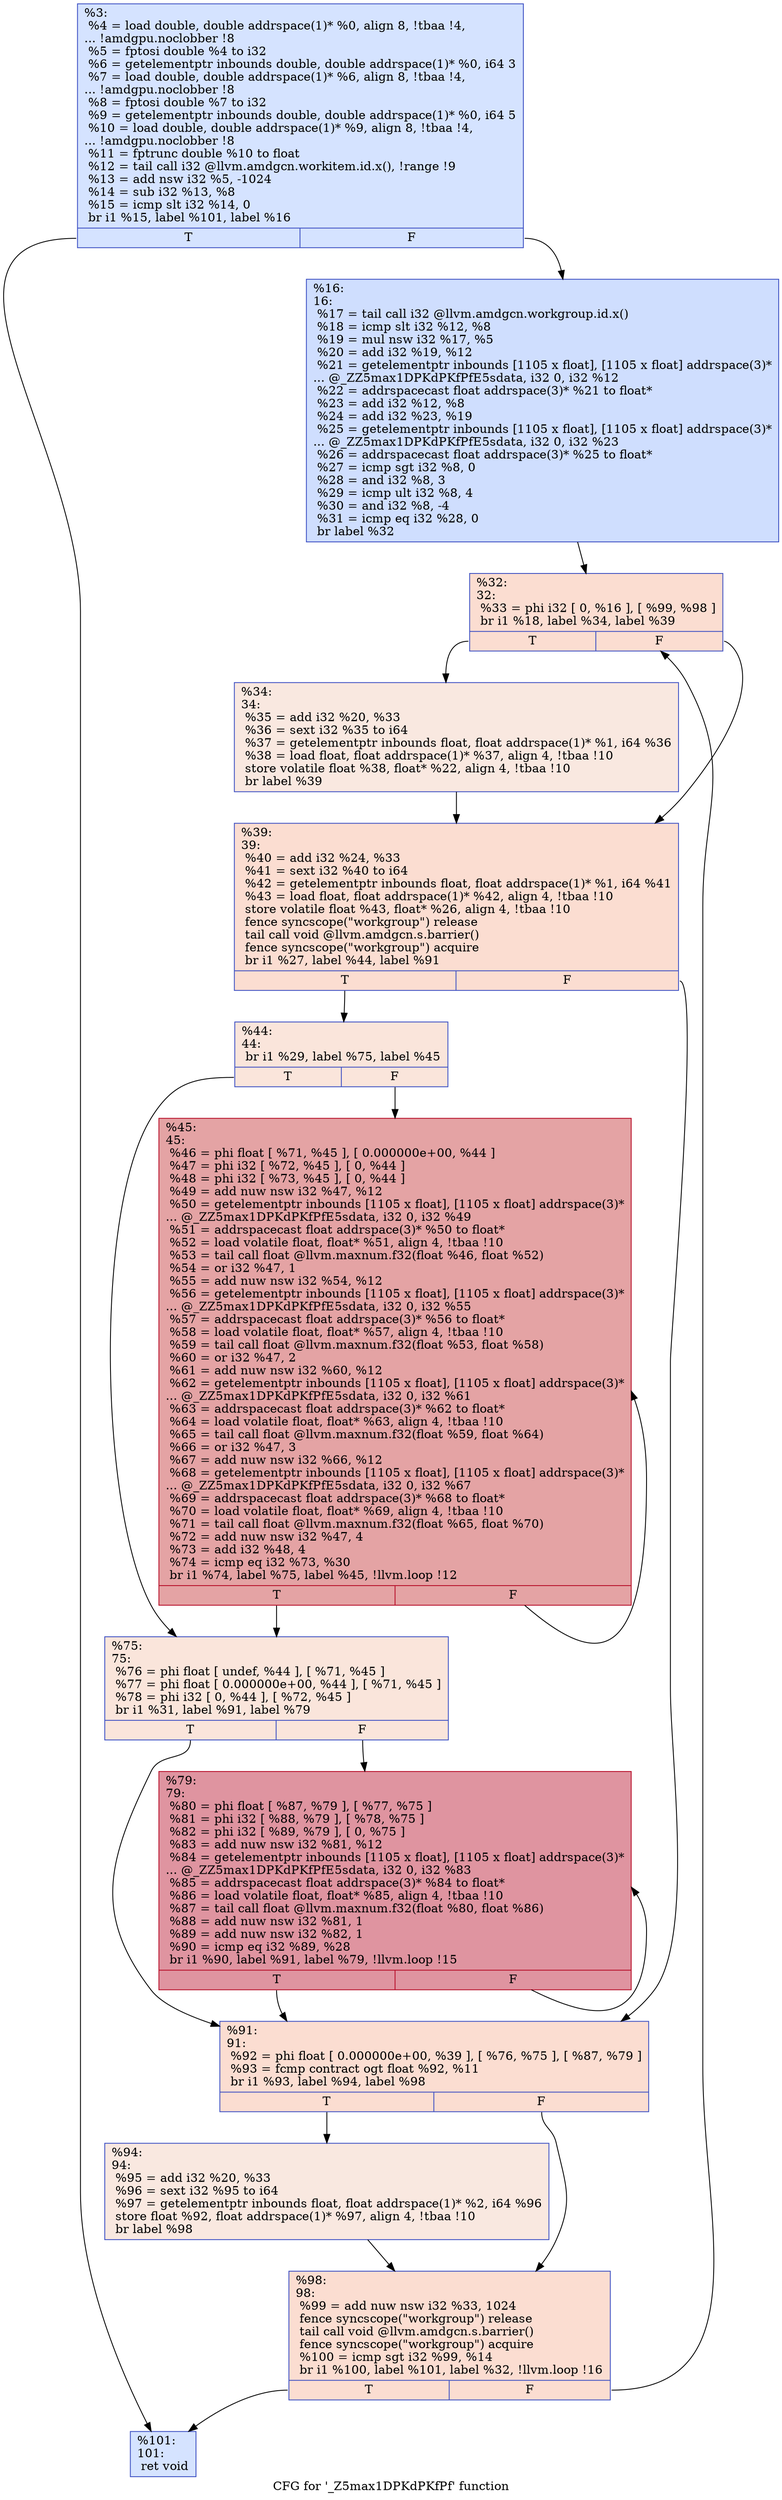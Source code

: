 digraph "CFG for '_Z5max1DPKdPKfPf' function" {
	label="CFG for '_Z5max1DPKdPKfPf' function";

	Node0x6131020 [shape=record,color="#3d50c3ff", style=filled, fillcolor="#a1c0ff70",label="{%3:\l  %4 = load double, double addrspace(1)* %0, align 8, !tbaa !4,\l... !amdgpu.noclobber !8\l  %5 = fptosi double %4 to i32\l  %6 = getelementptr inbounds double, double addrspace(1)* %0, i64 3\l  %7 = load double, double addrspace(1)* %6, align 8, !tbaa !4,\l... !amdgpu.noclobber !8\l  %8 = fptosi double %7 to i32\l  %9 = getelementptr inbounds double, double addrspace(1)* %0, i64 5\l  %10 = load double, double addrspace(1)* %9, align 8, !tbaa !4,\l... !amdgpu.noclobber !8\l  %11 = fptrunc double %10 to float\l  %12 = tail call i32 @llvm.amdgcn.workitem.id.x(), !range !9\l  %13 = add nsw i32 %5, -1024\l  %14 = sub i32 %13, %8\l  %15 = icmp slt i32 %14, 0\l  br i1 %15, label %101, label %16\l|{<s0>T|<s1>F}}"];
	Node0x6131020:s0 -> Node0x61339d0;
	Node0x6131020:s1 -> Node0x6133a60;
	Node0x6133a60 [shape=record,color="#3d50c3ff", style=filled, fillcolor="#93b5fe70",label="{%16:\l16:                                               \l  %17 = tail call i32 @llvm.amdgcn.workgroup.id.x()\l  %18 = icmp slt i32 %12, %8\l  %19 = mul nsw i32 %17, %5\l  %20 = add i32 %19, %12\l  %21 = getelementptr inbounds [1105 x float], [1105 x float] addrspace(3)*\l... @_ZZ5max1DPKdPKfPfE5sdata, i32 0, i32 %12\l  %22 = addrspacecast float addrspace(3)* %21 to float*\l  %23 = add i32 %12, %8\l  %24 = add i32 %23, %19\l  %25 = getelementptr inbounds [1105 x float], [1105 x float] addrspace(3)*\l... @_ZZ5max1DPKdPKfPfE5sdata, i32 0, i32 %23\l  %26 = addrspacecast float addrspace(3)* %25 to float*\l  %27 = icmp sgt i32 %8, 0\l  %28 = and i32 %8, 3\l  %29 = icmp ult i32 %8, 4\l  %30 = and i32 %8, -4\l  %31 = icmp eq i32 %28, 0\l  br label %32\l}"];
	Node0x6133a60 -> Node0x61346d0;
	Node0x61346d0 [shape=record,color="#3d50c3ff", style=filled, fillcolor="#f7b39670",label="{%32:\l32:                                               \l  %33 = phi i32 [ 0, %16 ], [ %99, %98 ]\l  br i1 %18, label %34, label %39\l|{<s0>T|<s1>F}}"];
	Node0x61346d0:s0 -> Node0x6134a00;
	Node0x61346d0:s1 -> Node0x6134a90;
	Node0x6134a00 [shape=record,color="#3d50c3ff", style=filled, fillcolor="#f1ccb870",label="{%34:\l34:                                               \l  %35 = add i32 %20, %33\l  %36 = sext i32 %35 to i64\l  %37 = getelementptr inbounds float, float addrspace(1)* %1, i64 %36\l  %38 = load float, float addrspace(1)* %37, align 4, !tbaa !10\l  store volatile float %38, float* %22, align 4, !tbaa !10\l  br label %39\l}"];
	Node0x6134a00 -> Node0x6134a90;
	Node0x6134a90 [shape=record,color="#3d50c3ff", style=filled, fillcolor="#f7b39670",label="{%39:\l39:                                               \l  %40 = add i32 %24, %33\l  %41 = sext i32 %40 to i64\l  %42 = getelementptr inbounds float, float addrspace(1)* %1, i64 %41\l  %43 = load float, float addrspace(1)* %42, align 4, !tbaa !10\l  store volatile float %43, float* %26, align 4, !tbaa !10\l  fence syncscope(\"workgroup\") release\l  tail call void @llvm.amdgcn.s.barrier()\l  fence syncscope(\"workgroup\") acquire\l  br i1 %27, label %44, label %91\l|{<s0>T|<s1>F}}"];
	Node0x6134a90:s0 -> Node0x6135b50;
	Node0x6134a90:s1 -> Node0x6135be0;
	Node0x6135b50 [shape=record,color="#3d50c3ff", style=filled, fillcolor="#f4c5ad70",label="{%44:\l44:                                               \l  br i1 %29, label %75, label %45\l|{<s0>T|<s1>F}}"];
	Node0x6135b50:s0 -> Node0x6135d20;
	Node0x6135b50:s1 -> Node0x6135d70;
	Node0x6135d70 [shape=record,color="#b70d28ff", style=filled, fillcolor="#c32e3170",label="{%45:\l45:                                               \l  %46 = phi float [ %71, %45 ], [ 0.000000e+00, %44 ]\l  %47 = phi i32 [ %72, %45 ], [ 0, %44 ]\l  %48 = phi i32 [ %73, %45 ], [ 0, %44 ]\l  %49 = add nuw nsw i32 %47, %12\l  %50 = getelementptr inbounds [1105 x float], [1105 x float] addrspace(3)*\l... @_ZZ5max1DPKdPKfPfE5sdata, i32 0, i32 %49\l  %51 = addrspacecast float addrspace(3)* %50 to float*\l  %52 = load volatile float, float* %51, align 4, !tbaa !10\l  %53 = tail call float @llvm.maxnum.f32(float %46, float %52)\l  %54 = or i32 %47, 1\l  %55 = add nuw nsw i32 %54, %12\l  %56 = getelementptr inbounds [1105 x float], [1105 x float] addrspace(3)*\l... @_ZZ5max1DPKdPKfPfE5sdata, i32 0, i32 %55\l  %57 = addrspacecast float addrspace(3)* %56 to float*\l  %58 = load volatile float, float* %57, align 4, !tbaa !10\l  %59 = tail call float @llvm.maxnum.f32(float %53, float %58)\l  %60 = or i32 %47, 2\l  %61 = add nuw nsw i32 %60, %12\l  %62 = getelementptr inbounds [1105 x float], [1105 x float] addrspace(3)*\l... @_ZZ5max1DPKdPKfPfE5sdata, i32 0, i32 %61\l  %63 = addrspacecast float addrspace(3)* %62 to float*\l  %64 = load volatile float, float* %63, align 4, !tbaa !10\l  %65 = tail call float @llvm.maxnum.f32(float %59, float %64)\l  %66 = or i32 %47, 3\l  %67 = add nuw nsw i32 %66, %12\l  %68 = getelementptr inbounds [1105 x float], [1105 x float] addrspace(3)*\l... @_ZZ5max1DPKdPKfPfE5sdata, i32 0, i32 %67\l  %69 = addrspacecast float addrspace(3)* %68 to float*\l  %70 = load volatile float, float* %69, align 4, !tbaa !10\l  %71 = tail call float @llvm.maxnum.f32(float %65, float %70)\l  %72 = add nuw nsw i32 %47, 4\l  %73 = add i32 %48, 4\l  %74 = icmp eq i32 %73, %30\l  br i1 %74, label %75, label %45, !llvm.loop !12\l|{<s0>T|<s1>F}}"];
	Node0x6135d70:s0 -> Node0x6135d20;
	Node0x6135d70:s1 -> Node0x6135d70;
	Node0x6135d20 [shape=record,color="#3d50c3ff", style=filled, fillcolor="#f4c5ad70",label="{%75:\l75:                                               \l  %76 = phi float [ undef, %44 ], [ %71, %45 ]\l  %77 = phi float [ 0.000000e+00, %44 ], [ %71, %45 ]\l  %78 = phi i32 [ 0, %44 ], [ %72, %45 ]\l  br i1 %31, label %91, label %79\l|{<s0>T|<s1>F}}"];
	Node0x6135d20:s0 -> Node0x6135be0;
	Node0x6135d20:s1 -> Node0x61383b0;
	Node0x61383b0 [shape=record,color="#b70d28ff", style=filled, fillcolor="#b70d2870",label="{%79:\l79:                                               \l  %80 = phi float [ %87, %79 ], [ %77, %75 ]\l  %81 = phi i32 [ %88, %79 ], [ %78, %75 ]\l  %82 = phi i32 [ %89, %79 ], [ 0, %75 ]\l  %83 = add nuw nsw i32 %81, %12\l  %84 = getelementptr inbounds [1105 x float], [1105 x float] addrspace(3)*\l... @_ZZ5max1DPKdPKfPfE5sdata, i32 0, i32 %83\l  %85 = addrspacecast float addrspace(3)* %84 to float*\l  %86 = load volatile float, float* %85, align 4, !tbaa !10\l  %87 = tail call float @llvm.maxnum.f32(float %80, float %86)\l  %88 = add nuw nsw i32 %81, 1\l  %89 = add nuw nsw i32 %82, 1\l  %90 = icmp eq i32 %89, %28\l  br i1 %90, label %91, label %79, !llvm.loop !15\l|{<s0>T|<s1>F}}"];
	Node0x61383b0:s0 -> Node0x6135be0;
	Node0x61383b0:s1 -> Node0x61383b0;
	Node0x6135be0 [shape=record,color="#3d50c3ff", style=filled, fillcolor="#f7b39670",label="{%91:\l91:                                               \l  %92 = phi float [ 0.000000e+00, %39 ], [ %76, %75 ], [ %87, %79 ]\l  %93 = fcmp contract ogt float %92, %11\l  br i1 %93, label %94, label %98\l|{<s0>T|<s1>F}}"];
	Node0x6135be0:s0 -> Node0x6138ee0;
	Node0x6135be0:s1 -> Node0x6133bd0;
	Node0x6138ee0 [shape=record,color="#3d50c3ff", style=filled, fillcolor="#f1ccb870",label="{%94:\l94:                                               \l  %95 = add i32 %20, %33\l  %96 = sext i32 %95 to i64\l  %97 = getelementptr inbounds float, float addrspace(1)* %2, i64 %96\l  store float %92, float addrspace(1)* %97, align 4, !tbaa !10\l  br label %98\l}"];
	Node0x6138ee0 -> Node0x6133bd0;
	Node0x6133bd0 [shape=record,color="#3d50c3ff", style=filled, fillcolor="#f7b39670",label="{%98:\l98:                                               \l  %99 = add nuw nsw i32 %33, 1024\l  fence syncscope(\"workgroup\") release\l  tail call void @llvm.amdgcn.s.barrier()\l  fence syncscope(\"workgroup\") acquire\l  %100 = icmp sgt i32 %99, %14\l  br i1 %100, label %101, label %32, !llvm.loop !16\l|{<s0>T|<s1>F}}"];
	Node0x6133bd0:s0 -> Node0x61339d0;
	Node0x6133bd0:s1 -> Node0x61346d0;
	Node0x61339d0 [shape=record,color="#3d50c3ff", style=filled, fillcolor="#a1c0ff70",label="{%101:\l101:                                              \l  ret void\l}"];
}
